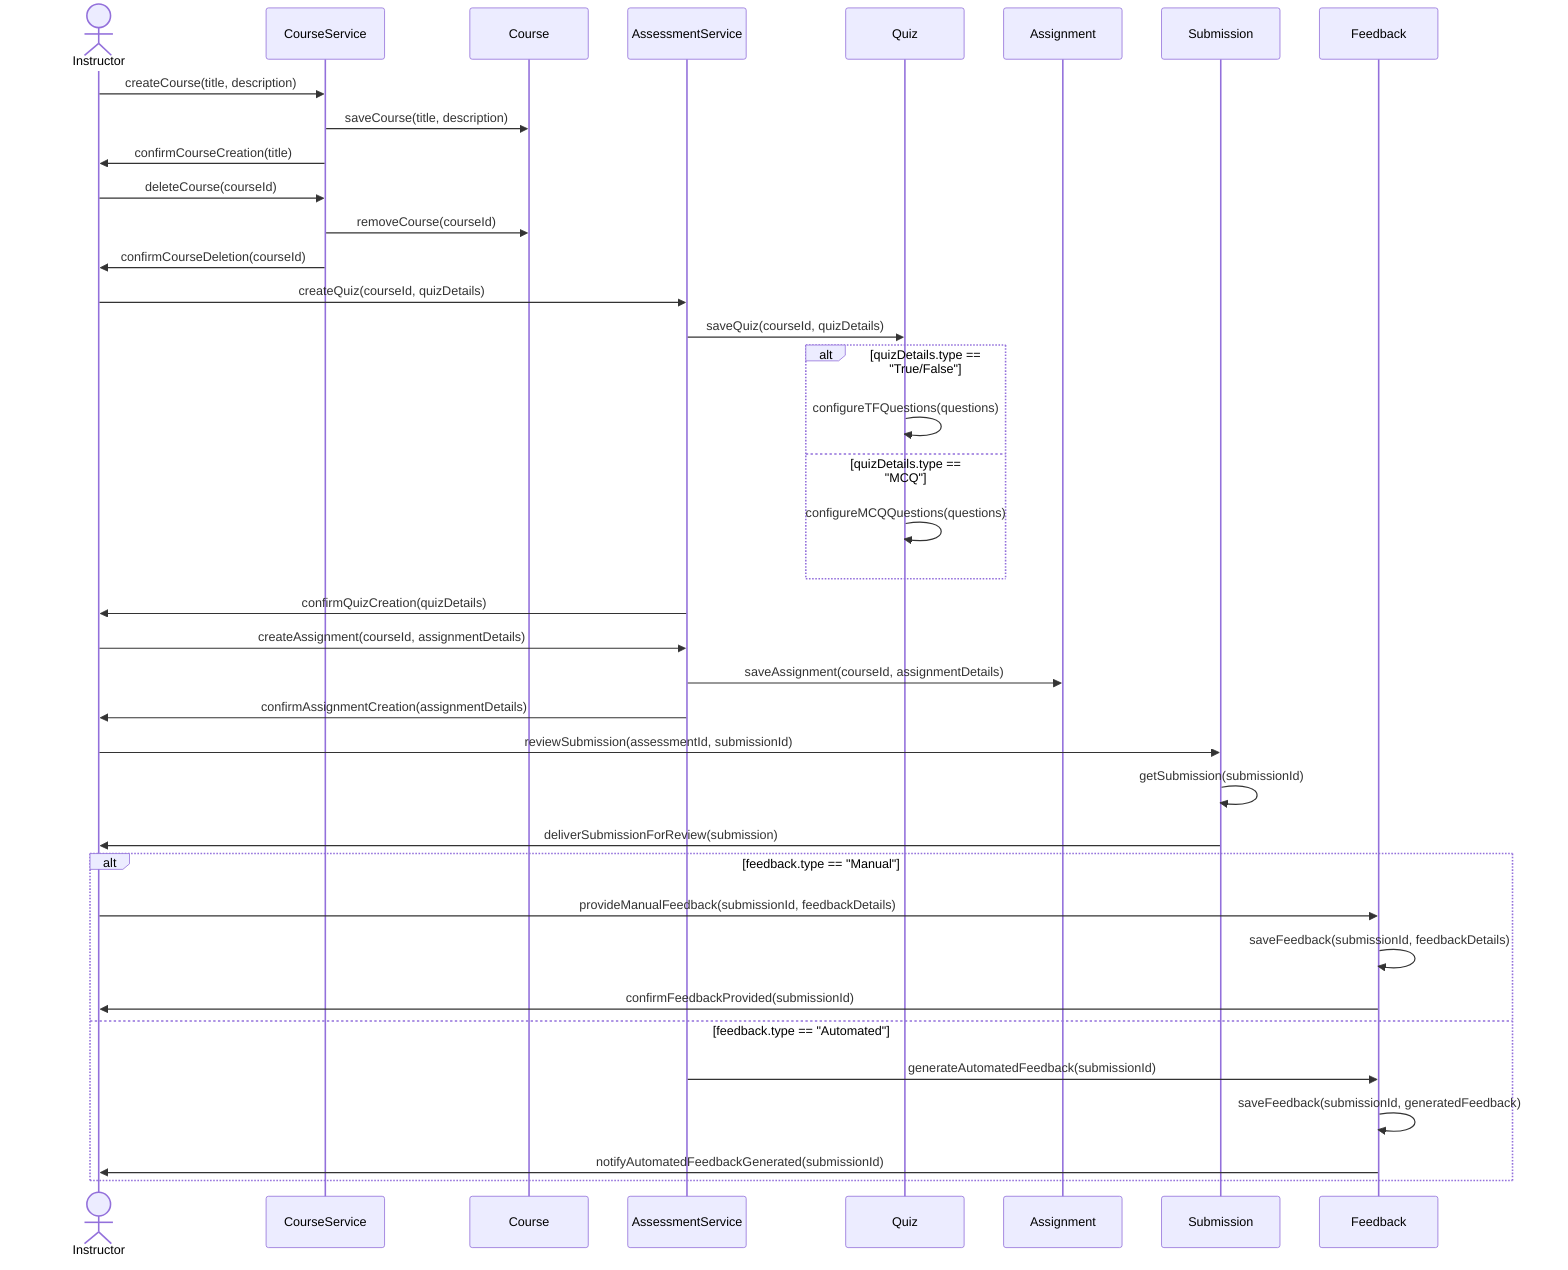 sequenceDiagram
    actor Instructor
    participant CourseService
    participant Course
    participant AssessmentService
    participant Quiz
    participant Assignment
    participant Submission
    participant Feedback

    %% Instructor managing courses
    Instructor ->> CourseService: createCourse(title, description)
    CourseService ->> Course: saveCourse(title, description)
    CourseService ->> Instructor: confirmCourseCreation(title)

    Instructor ->> CourseService: deleteCourse(courseId)
    CourseService ->> Course: removeCourse(courseId)
    CourseService ->> Instructor: confirmCourseDeletion(courseId)

    %% Instructor creating quizzes
    Instructor ->> AssessmentService: createQuiz(courseId, quizDetails)
    AssessmentService ->> Quiz: saveQuiz(courseId, quizDetails)
    alt quizDetails.type == "True/False"
        Quiz ->> Quiz: configureTFQuestions(questions)
    else quizDetails.type == "MCQ"
        Quiz ->> Quiz: configureMCQQuestions(questions)
    end
    AssessmentService ->> Instructor: confirmQuizCreation(quizDetails)

    %% Instructor creating assignments
    Instructor ->> AssessmentService: createAssignment(courseId, assignmentDetails)
    AssessmentService ->> Assignment: saveAssignment(courseId, assignmentDetails)
    AssessmentService ->> Instructor: confirmAssignmentCreation(assignmentDetails)

    %% Submission and feedback process
    Instructor ->> Submission: reviewSubmission(assessmentId, submissionId)
    Submission ->> Submission: getSubmission(submissionId)
    Submission ->> Instructor: deliverSubmissionForReview(submission)

    %% Feedback (Manual or Automated)
    alt feedback.type == "Manual"
        Instructor ->> Feedback: provideManualFeedback(submissionId, feedbackDetails)
        Feedback ->> Feedback: saveFeedback(submissionId, feedbackDetails)
        Feedback ->> Instructor: confirmFeedbackProvided(submissionId)
    else feedback.type == "Automated"
        AssessmentService ->> Feedback: generateAutomatedFeedback(submissionId)
        Feedback ->> Feedback: saveFeedback(submissionId, generatedFeedback)
        Feedback ->> Instructor: notifyAutomatedFeedbackGenerated(submissionId)
    end